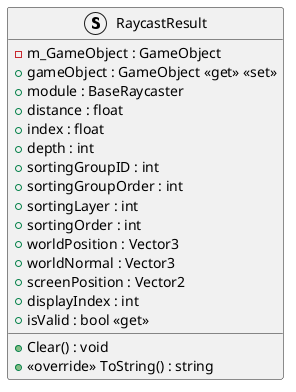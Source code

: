 @startuml
struct RaycastResult {
    - m_GameObject : GameObject
    + gameObject : GameObject <<get>> <<set>>
    + module : BaseRaycaster
    + distance : float
    + index : float
    + depth : int
    + sortingGroupID : int
    + sortingGroupOrder : int
    + sortingLayer : int
    + sortingOrder : int
    + worldPosition : Vector3
    + worldNormal : Vector3
    + screenPosition : Vector2
    + displayIndex : int
    + isValid : bool <<get>>
    + Clear() : void
    + <<override>> ToString() : string
}
@enduml
